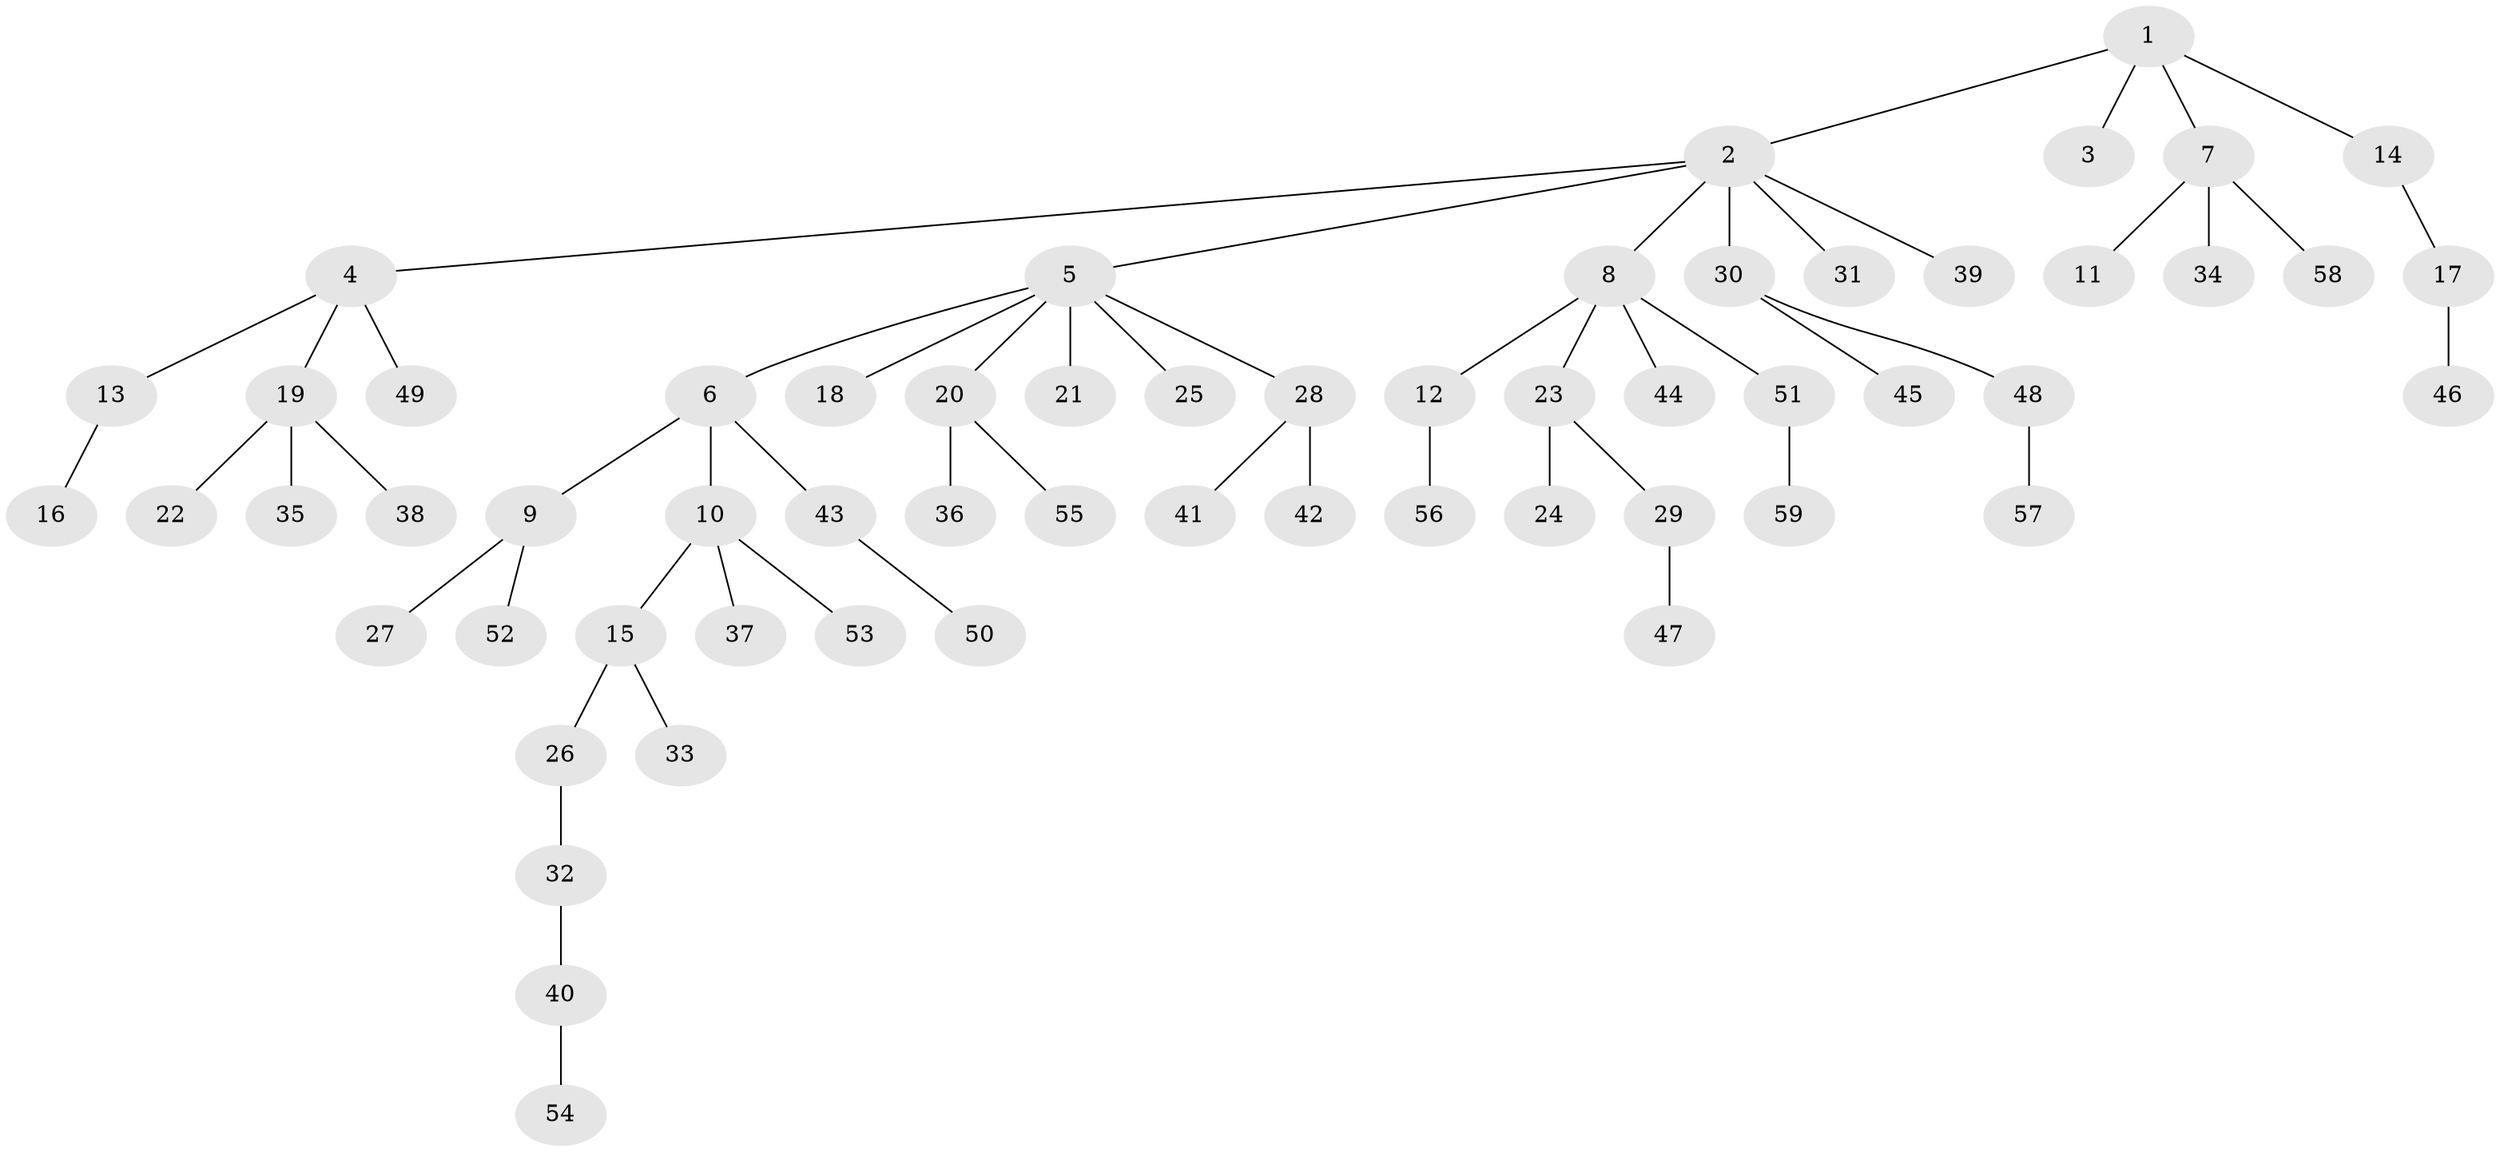 // coarse degree distribution, {4: 0.04878048780487805, 10: 0.024390243902439025, 1: 0.6341463414634146, 8: 0.024390243902439025, 6: 0.024390243902439025, 3: 0.04878048780487805, 2: 0.1951219512195122}
// Generated by graph-tools (version 1.1) at 2025/42/03/06/25 10:42:03]
// undirected, 59 vertices, 58 edges
graph export_dot {
graph [start="1"]
  node [color=gray90,style=filled];
  1;
  2;
  3;
  4;
  5;
  6;
  7;
  8;
  9;
  10;
  11;
  12;
  13;
  14;
  15;
  16;
  17;
  18;
  19;
  20;
  21;
  22;
  23;
  24;
  25;
  26;
  27;
  28;
  29;
  30;
  31;
  32;
  33;
  34;
  35;
  36;
  37;
  38;
  39;
  40;
  41;
  42;
  43;
  44;
  45;
  46;
  47;
  48;
  49;
  50;
  51;
  52;
  53;
  54;
  55;
  56;
  57;
  58;
  59;
  1 -- 2;
  1 -- 3;
  1 -- 7;
  1 -- 14;
  2 -- 4;
  2 -- 5;
  2 -- 8;
  2 -- 30;
  2 -- 31;
  2 -- 39;
  4 -- 13;
  4 -- 19;
  4 -- 49;
  5 -- 6;
  5 -- 18;
  5 -- 20;
  5 -- 21;
  5 -- 25;
  5 -- 28;
  6 -- 9;
  6 -- 10;
  6 -- 43;
  7 -- 11;
  7 -- 34;
  7 -- 58;
  8 -- 12;
  8 -- 23;
  8 -- 44;
  8 -- 51;
  9 -- 27;
  9 -- 52;
  10 -- 15;
  10 -- 37;
  10 -- 53;
  12 -- 56;
  13 -- 16;
  14 -- 17;
  15 -- 26;
  15 -- 33;
  17 -- 46;
  19 -- 22;
  19 -- 35;
  19 -- 38;
  20 -- 36;
  20 -- 55;
  23 -- 24;
  23 -- 29;
  26 -- 32;
  28 -- 41;
  28 -- 42;
  29 -- 47;
  30 -- 45;
  30 -- 48;
  32 -- 40;
  40 -- 54;
  43 -- 50;
  48 -- 57;
  51 -- 59;
}
